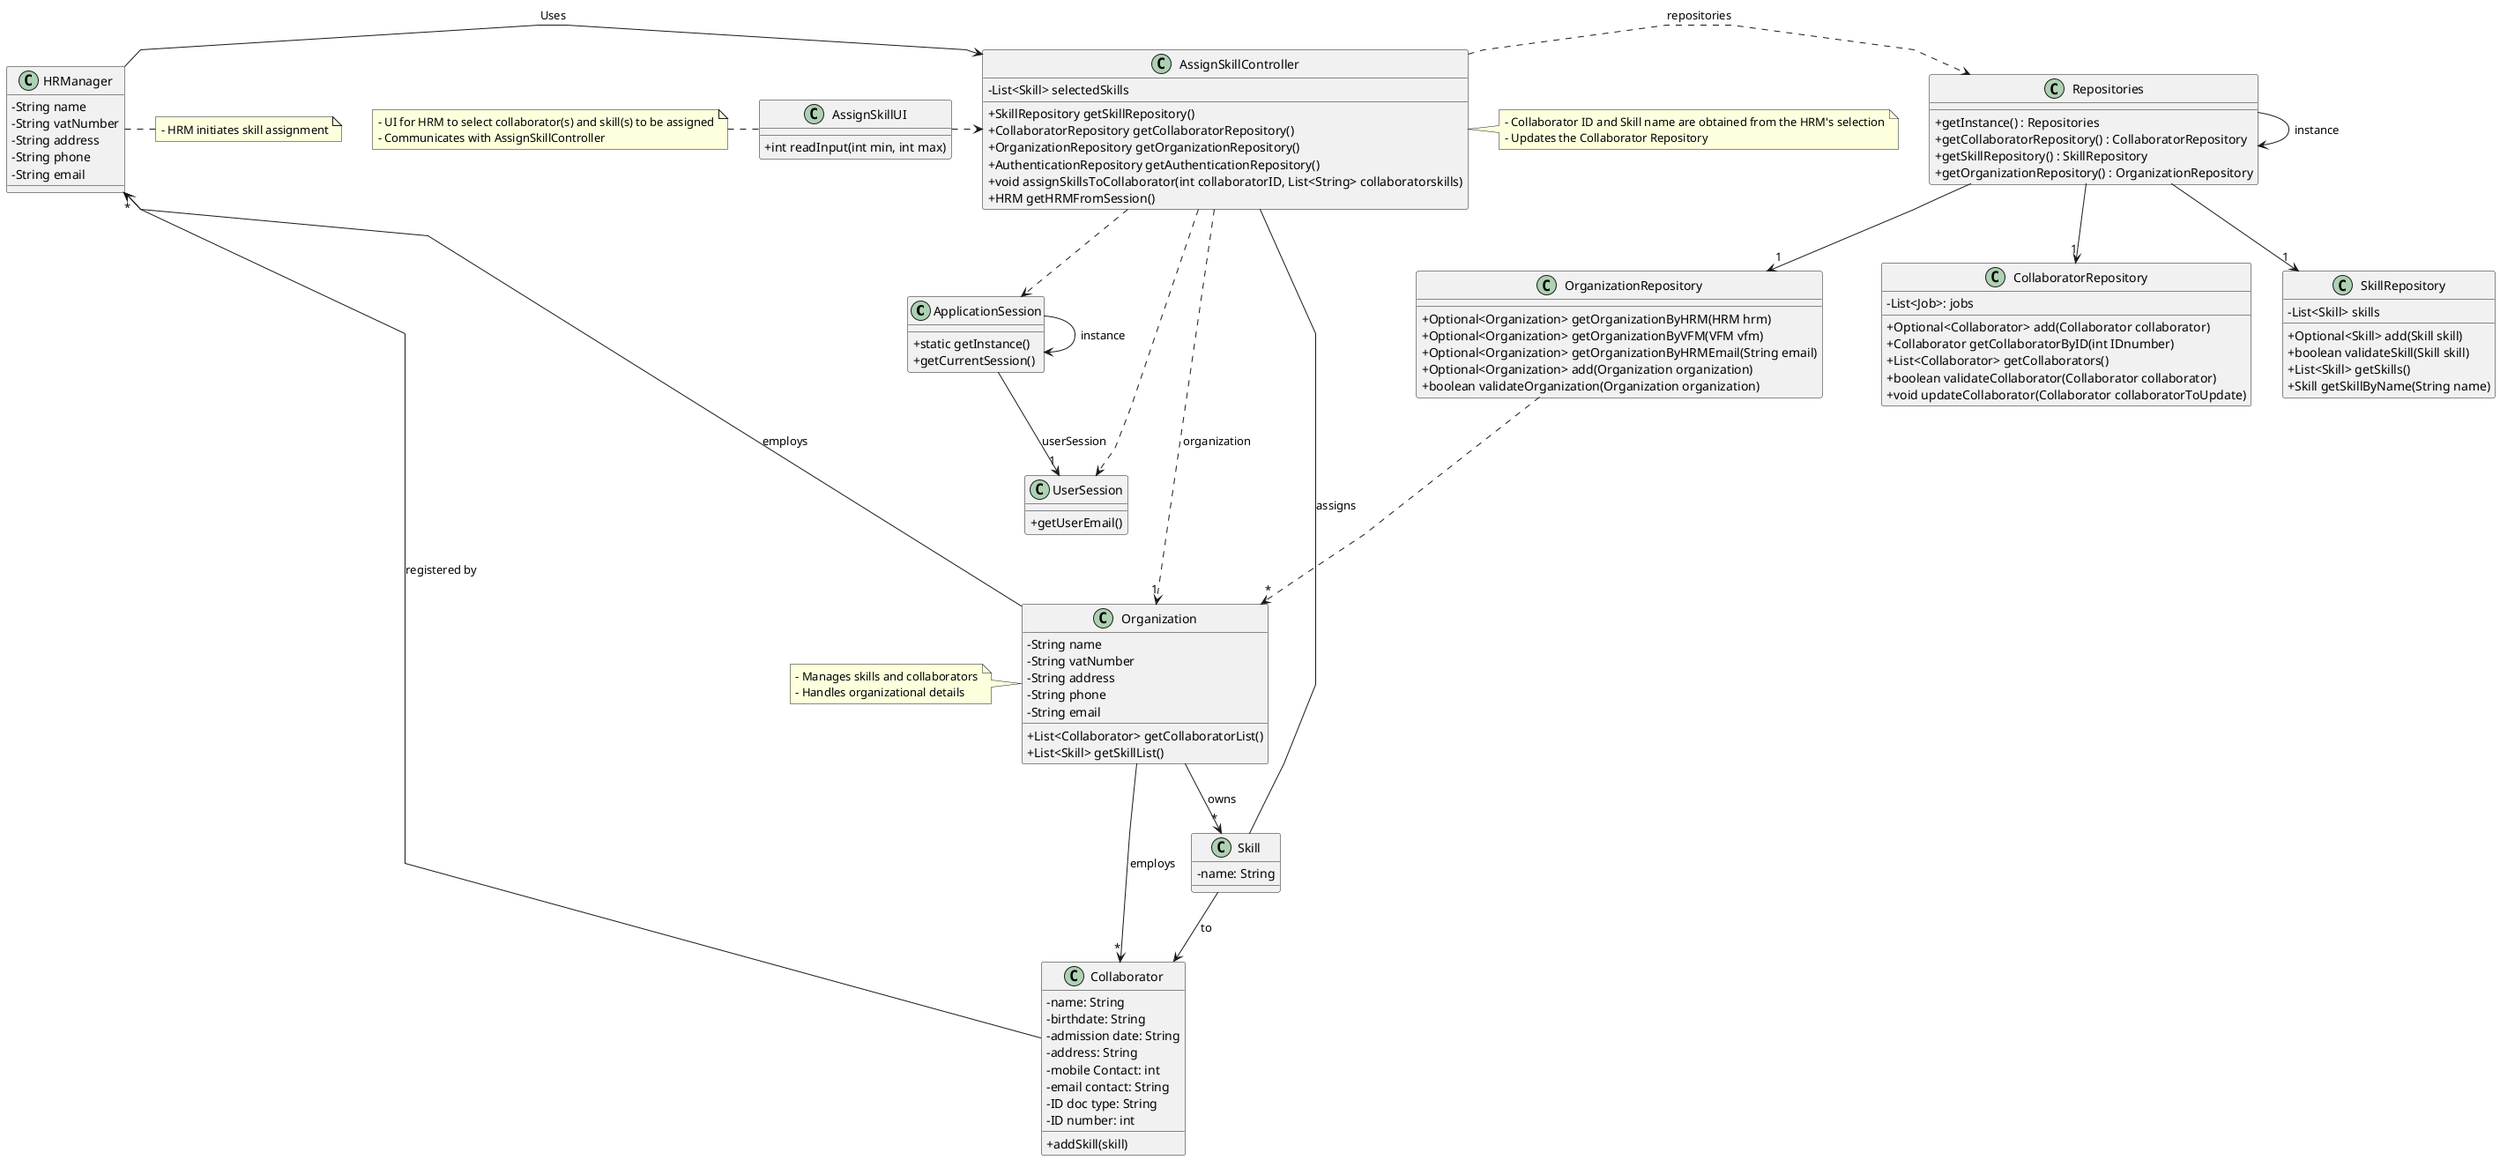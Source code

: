 @startuml
'skinparam monochrome true
skinparam packageStyle rectangle
skinparam shadowing false
skinparam linetype polyline
'skinparam linetype orto

skinparam classAttributeIconSize 0

'left to right direction

class ApplicationSession
{
    + static getInstance()
    + getCurrentSession()
}

class UserSession
{
    + getUserEmail()
}

class Collaborator {
    - name: String
    - birthdate: String
    - admission date: String
    - address: String
    - mobile Contact: int
    - email contact: String
    - ID doc type: String
    - ID number: int
    + addSkill(skill)
}

class AssignSkillController {
    - List<Skill> selectedSkills
    + SkillRepository getSkillRepository()
    + CollaboratorRepository getCollaboratorRepository()
    + OrganizationRepository getOrganizationRepository()
    + AuthenticationRepository getAuthenticationRepository()
    + void assignSkillsToCollaborator(int collaboratorID, List<String> collaboratorskills)
    + HRM getHRMFromSession()
}

class Skill {
    - name: String
}

class HRManager {
  - String name
  - String vatNumber
  - String address
  - String phone
  - String email
}

 class CollaboratorRepository {
   - List<Job>: jobs
   + Optional<Collaborator> add(Collaborator collaborator)
   + Collaborator getCollaboratorByID(int IDnumber)
   + List<Collaborator> getCollaborators()
   + boolean validateCollaborator(Collaborator collaborator)
   + void updateCollaborator(Collaborator collaboratorToUpdate)
 }

class SkillRepository {
  - List<Skill> skills
  + Optional<Skill> add(Skill skill)
  + boolean validateSkill(Skill skill)
  + List<Skill> getSkills()
  + Skill getSkillByName(String name)
}

 class Organization {
   - String name
   - String vatNumber
   - String address
   - String phone
   - String email
   + List<Collaborator> getCollaboratorList()
   + List<Skill> getSkillList()
 }

class OrganizationRepository {
  + Optional<Organization> getOrganizationByHRM(HRM hrm)
  + Optional<Organization> getOrganizationByVFM(VFM vfm)
  + Optional<Organization> getOrganizationByHRMEmail(String email)
  + Optional<Organization> add(Organization organization)
  + boolean validateOrganization(Organization organization)
}

 class Repositories {
   + getInstance() : Repositories
   + getCollaboratorRepository() : CollaboratorRepository
   + getSkillRepository() : SkillRepository
   + getOrganizationRepository() : OrganizationRepository
 }

 class AssignSkillUI {
   + int readInput(int min, int max)
 }

AssignSkillController -- Skill: assigns
Skill --> Collaborator: to
HRManager -> AssignSkillController: Uses


Repositories -> Repositories : instance
ApplicationSession -> ApplicationSession : instance
AssignSkillUI .> AssignSkillController

AssignSkillController .> Repositories : repositories

Repositories --> "1" OrganizationRepository
Repositories --> "1" CollaboratorRepository
Repositories --> "1" SkillRepository

OrganizationRepository ...> "*" Organization
ApplicationSession --> "1" UserSession : userSession

AssignSkillController ..> "1" Organization : organization
AssignSkillController ..> ApplicationSession
AssignSkillController ..> UserSession
Collaborator --> HRManager : registered by

Organization --> "*" HRManager : employs
Organization --> "*" Collaborator : employs
Organization --> "*" Skill : owns

note right of AssignSkillController
  - Collaborator ID and Skill name are obtained from the HRM's selection
  - Updates the Collaborator Repository
end note

note right of HRManager
  - HRM initiates skill assignment
end note

note left of AssignSkillUI
  - UI for HRM to select collaborator(s) and skill(s) to be assigned
  - Communicates with AssignSkillController
end note

note left of Organization
  - Manages skills and collaborators
  - Handles organizational details
end note

@enduml